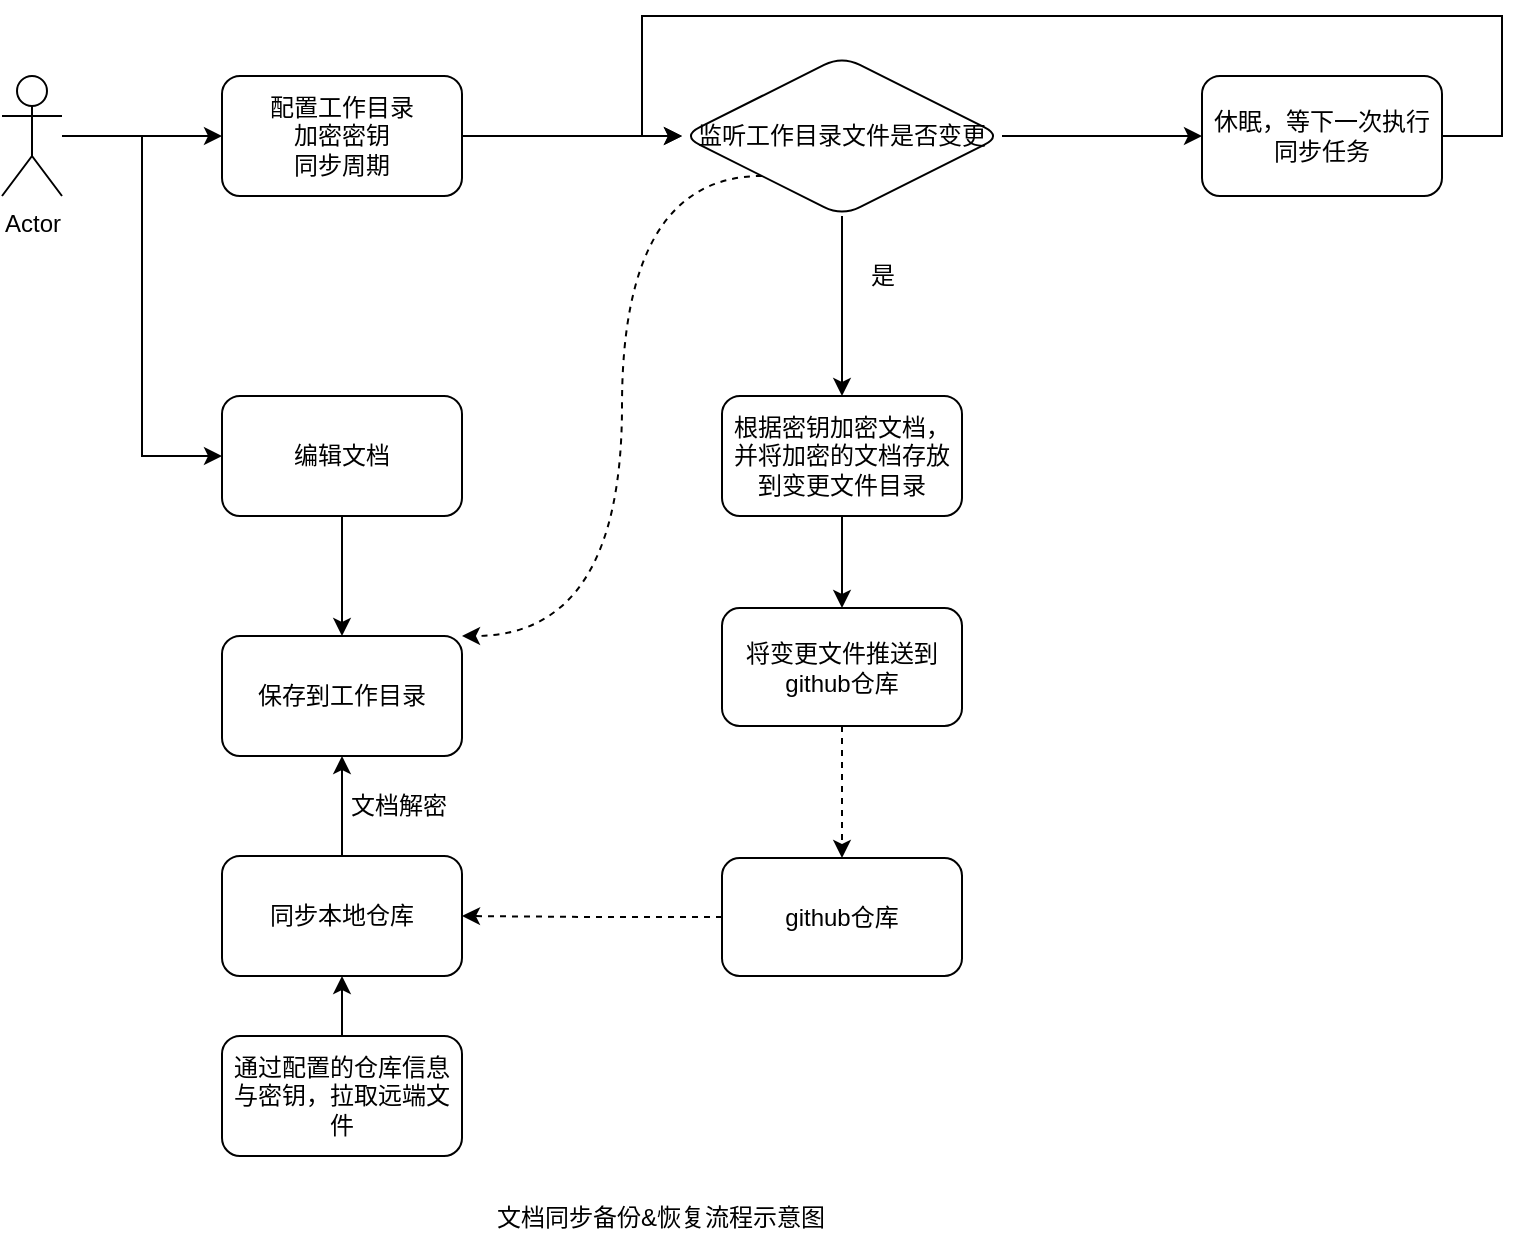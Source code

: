 <mxfile version="15.4.0" type="device"><diagram id="aawc46Ii4LX-tF0jMWFG" name="第 1 页"><mxGraphModel dx="1234" dy="905" grid="0" gridSize="10" guides="1" tooltips="1" connect="1" arrows="1" fold="1" page="0" pageScale="1" pageWidth="827" pageHeight="1169" math="0" shadow="0"><root><mxCell id="0"/><mxCell id="1" parent="0"/><mxCell id="-1tkxmfg1D1sfIYkBu2G-3" value="" style="edgeStyle=orthogonalEdgeStyle;rounded=0;orthogonalLoop=1;jettySize=auto;html=1;" edge="1" parent="1" source="-1tkxmfg1D1sfIYkBu2G-1" target="-1tkxmfg1D1sfIYkBu2G-2"><mxGeometry relative="1" as="geometry"/></mxCell><mxCell id="-1tkxmfg1D1sfIYkBu2G-5" style="edgeStyle=orthogonalEdgeStyle;rounded=0;orthogonalLoop=1;jettySize=auto;html=1;entryX=0;entryY=0.5;entryDx=0;entryDy=0;" edge="1" parent="1" source="-1tkxmfg1D1sfIYkBu2G-1" target="-1tkxmfg1D1sfIYkBu2G-4"><mxGeometry relative="1" as="geometry"/></mxCell><mxCell id="-1tkxmfg1D1sfIYkBu2G-1" value="Actor" style="shape=umlActor;verticalLabelPosition=bottom;verticalAlign=top;html=1;outlineConnect=0;" vertex="1" parent="1"><mxGeometry x="100" y="250" width="30" height="60" as="geometry"/></mxCell><mxCell id="-1tkxmfg1D1sfIYkBu2G-11" value="" style="edgeStyle=orthogonalEdgeStyle;rounded=0;orthogonalLoop=1;jettySize=auto;html=1;" edge="1" parent="1" source="-1tkxmfg1D1sfIYkBu2G-2" target="-1tkxmfg1D1sfIYkBu2G-10"><mxGeometry relative="1" as="geometry"/></mxCell><mxCell id="-1tkxmfg1D1sfIYkBu2G-2" value="配置工作目录&lt;br&gt;加密密钥&lt;br&gt;同步周期" style="rounded=1;whiteSpace=wrap;html=1;" vertex="1" parent="1"><mxGeometry x="210" y="250" width="120" height="60" as="geometry"/></mxCell><mxCell id="-1tkxmfg1D1sfIYkBu2G-7" value="" style="edgeStyle=orthogonalEdgeStyle;rounded=0;orthogonalLoop=1;jettySize=auto;html=1;" edge="1" parent="1" source="-1tkxmfg1D1sfIYkBu2G-4" target="-1tkxmfg1D1sfIYkBu2G-6"><mxGeometry relative="1" as="geometry"/></mxCell><mxCell id="-1tkxmfg1D1sfIYkBu2G-4" value="编辑文档" style="rounded=1;whiteSpace=wrap;html=1;" vertex="1" parent="1"><mxGeometry x="210" y="410" width="120" height="60" as="geometry"/></mxCell><mxCell id="-1tkxmfg1D1sfIYkBu2G-6" value="保存到工作目录" style="whiteSpace=wrap;html=1;rounded=1;" vertex="1" parent="1"><mxGeometry x="210" y="530" width="120" height="60" as="geometry"/></mxCell><mxCell id="-1tkxmfg1D1sfIYkBu2G-13" value="" style="edgeStyle=orthogonalEdgeStyle;rounded=0;orthogonalLoop=1;jettySize=auto;html=1;" edge="1" parent="1" source="-1tkxmfg1D1sfIYkBu2G-10" target="-1tkxmfg1D1sfIYkBu2G-12"><mxGeometry relative="1" as="geometry"/></mxCell><mxCell id="-1tkxmfg1D1sfIYkBu2G-18" value="" style="edgeStyle=orthogonalEdgeStyle;rounded=0;orthogonalLoop=1;jettySize=auto;html=1;" edge="1" parent="1" source="-1tkxmfg1D1sfIYkBu2G-10" target="-1tkxmfg1D1sfIYkBu2G-17"><mxGeometry relative="1" as="geometry"/></mxCell><mxCell id="-1tkxmfg1D1sfIYkBu2G-10" value="&lt;span&gt;监听工作目录文件是否变更&lt;/span&gt;" style="rhombus;whiteSpace=wrap;html=1;rounded=1;" vertex="1" parent="1"><mxGeometry x="440" y="240" width="160" height="80" as="geometry"/></mxCell><mxCell id="-1tkxmfg1D1sfIYkBu2G-15" value="" style="edgeStyle=orthogonalEdgeStyle;rounded=0;orthogonalLoop=1;jettySize=auto;html=1;" edge="1" parent="1" source="-1tkxmfg1D1sfIYkBu2G-12" target="-1tkxmfg1D1sfIYkBu2G-14"><mxGeometry relative="1" as="geometry"/></mxCell><mxCell id="-1tkxmfg1D1sfIYkBu2G-12" value="根据密钥加密文档，并将加密的文档存放到变更文件目录" style="whiteSpace=wrap;html=1;rounded=1;" vertex="1" parent="1"><mxGeometry x="460" y="410" width="120" height="60" as="geometry"/></mxCell><mxCell id="-1tkxmfg1D1sfIYkBu2G-29" style="edgeStyle=orthogonalEdgeStyle;rounded=0;orthogonalLoop=1;jettySize=auto;html=1;exitX=0.5;exitY=1;exitDx=0;exitDy=0;entryX=0.5;entryY=0;entryDx=0;entryDy=0;dashed=1;" edge="1" parent="1" source="-1tkxmfg1D1sfIYkBu2G-14" target="-1tkxmfg1D1sfIYkBu2G-28"><mxGeometry relative="1" as="geometry"/></mxCell><mxCell id="-1tkxmfg1D1sfIYkBu2G-14" value="将变更文件推送到github仓库" style="whiteSpace=wrap;html=1;rounded=1;" vertex="1" parent="1"><mxGeometry x="460" y="516" width="120" height="59" as="geometry"/></mxCell><mxCell id="-1tkxmfg1D1sfIYkBu2G-16" value="是" style="text;html=1;align=center;verticalAlign=middle;resizable=0;points=[];autosize=1;strokeColor=none;fillColor=none;" vertex="1" parent="1"><mxGeometry x="525" y="340" width="30" height="20" as="geometry"/></mxCell><mxCell id="-1tkxmfg1D1sfIYkBu2G-19" style="edgeStyle=orthogonalEdgeStyle;rounded=0;orthogonalLoop=1;jettySize=auto;html=1;entryX=0;entryY=0.5;entryDx=0;entryDy=0;" edge="1" parent="1" source="-1tkxmfg1D1sfIYkBu2G-17" target="-1tkxmfg1D1sfIYkBu2G-10"><mxGeometry relative="1" as="geometry"><Array as="points"><mxPoint x="850" y="280"/><mxPoint x="850" y="220"/><mxPoint x="420" y="220"/><mxPoint x="420" y="280"/></Array></mxGeometry></mxCell><mxCell id="-1tkxmfg1D1sfIYkBu2G-17" value="休眠，等下一次执行同步任务" style="whiteSpace=wrap;html=1;rounded=1;" vertex="1" parent="1"><mxGeometry x="700" y="250" width="120" height="60" as="geometry"/></mxCell><mxCell id="-1tkxmfg1D1sfIYkBu2G-20" value="" style="curved=1;endArrow=classic;html=1;rounded=0;edgeStyle=orthogonalEdgeStyle;entryX=1;entryY=0;entryDx=0;entryDy=0;exitX=0;exitY=1;exitDx=0;exitDy=0;dashed=1;" edge="1" parent="1" source="-1tkxmfg1D1sfIYkBu2G-10" target="-1tkxmfg1D1sfIYkBu2G-6"><mxGeometry width="50" height="50" relative="1" as="geometry"><mxPoint x="390" y="550" as="sourcePoint"/><mxPoint x="440" y="500" as="targetPoint"/><Array as="points"><mxPoint x="410" y="300"/><mxPoint x="410" y="530"/></Array></mxGeometry></mxCell><mxCell id="-1tkxmfg1D1sfIYkBu2G-23" value="" style="edgeStyle=orthogonalEdgeStyle;rounded=0;orthogonalLoop=1;jettySize=auto;html=1;" edge="1" parent="1" source="-1tkxmfg1D1sfIYkBu2G-21" target="-1tkxmfg1D1sfIYkBu2G-22"><mxGeometry relative="1" as="geometry"/></mxCell><mxCell id="-1tkxmfg1D1sfIYkBu2G-21" value="通过配置的仓库信息与密钥，拉取远端文件" style="rounded=1;whiteSpace=wrap;html=1;" vertex="1" parent="1"><mxGeometry x="210" y="730" width="120" height="60" as="geometry"/></mxCell><mxCell id="-1tkxmfg1D1sfIYkBu2G-24" value="" style="edgeStyle=orthogonalEdgeStyle;rounded=0;orthogonalLoop=1;jettySize=auto;html=1;" edge="1" parent="1" source="-1tkxmfg1D1sfIYkBu2G-22" target="-1tkxmfg1D1sfIYkBu2G-6"><mxGeometry relative="1" as="geometry"/></mxCell><mxCell id="-1tkxmfg1D1sfIYkBu2G-22" value="同步本地仓库" style="whiteSpace=wrap;html=1;rounded=1;" vertex="1" parent="1"><mxGeometry x="210" y="640" width="120" height="60" as="geometry"/></mxCell><mxCell id="-1tkxmfg1D1sfIYkBu2G-26" value="文档同步备份&amp;amp;恢复流程示意图" style="text;html=1;align=center;verticalAlign=middle;resizable=0;points=[];autosize=1;strokeColor=none;fillColor=none;" vertex="1" parent="1"><mxGeometry x="342" y="812" width="174" height="18" as="geometry"/></mxCell><mxCell id="-1tkxmfg1D1sfIYkBu2G-30" style="edgeStyle=orthogonalEdgeStyle;rounded=0;orthogonalLoop=1;jettySize=auto;html=1;exitX=0;exitY=0.5;exitDx=0;exitDy=0;entryX=1;entryY=0.5;entryDx=0;entryDy=0;dashed=1;" edge="1" parent="1" source="-1tkxmfg1D1sfIYkBu2G-28" target="-1tkxmfg1D1sfIYkBu2G-22"><mxGeometry relative="1" as="geometry"/></mxCell><mxCell id="-1tkxmfg1D1sfIYkBu2G-28" value="github仓库" style="whiteSpace=wrap;html=1;rounded=1;" vertex="1" parent="1"><mxGeometry x="460" y="641" width="120" height="59" as="geometry"/></mxCell><mxCell id="-1tkxmfg1D1sfIYkBu2G-31" value="文档解密" style="text;html=1;align=center;verticalAlign=middle;resizable=0;points=[];autosize=1;strokeColor=none;fillColor=none;" vertex="1" parent="1"><mxGeometry x="269" y="606" width="58" height="18" as="geometry"/></mxCell></root></mxGraphModel></diagram></mxfile>